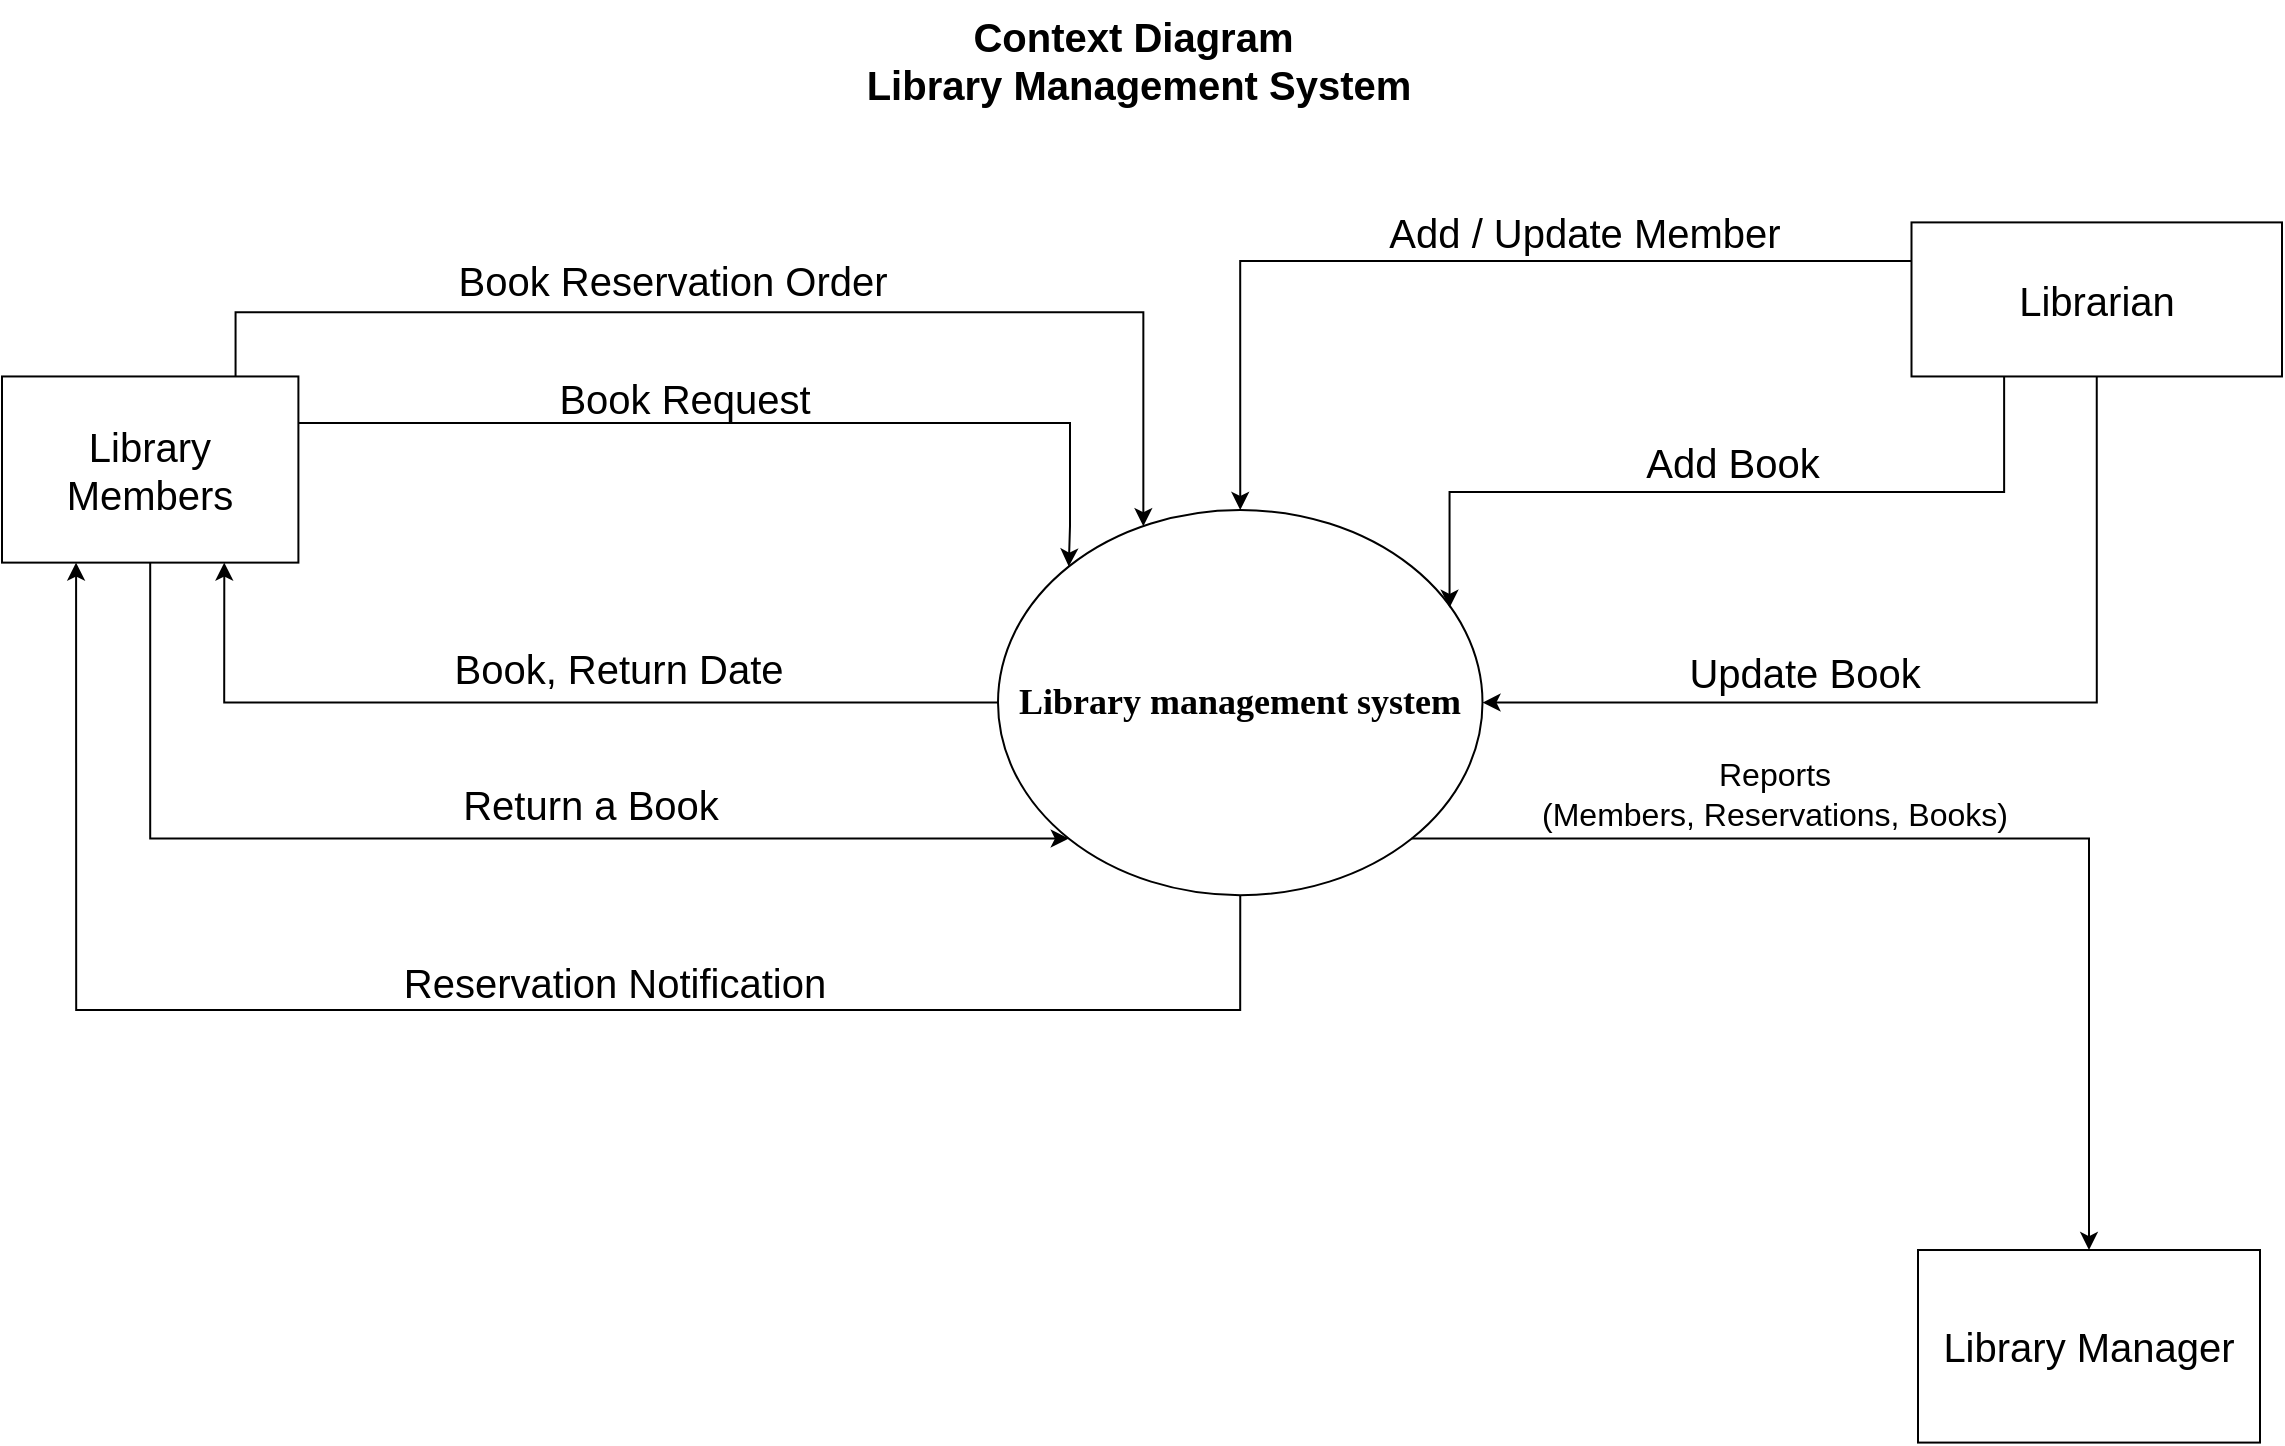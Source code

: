 <mxfile version="23.1.5" type="device">
  <diagram name="Page-1" id="qPSxW7D2yFV_Xe5P6E8P">
    <mxGraphModel dx="1760" dy="1084" grid="0" gridSize="10" guides="1" tooltips="1" connect="1" arrows="1" fold="1" page="1" pageScale="1" pageWidth="1169" pageHeight="827" math="0" shadow="0">
      <root>
        <mxCell id="0" />
        <mxCell id="1" parent="0" />
        <mxCell id="O3pePAC8wXpVwLeQrTAs-2" value="Context Diagram&amp;nbsp;&lt;br style=&quot;font-size: 20px;&quot;&gt;Library Management System" style="text;html=1;align=center;verticalAlign=middle;resizable=0;points=[];autosize=1;strokeColor=none;fillColor=none;fontStyle=1;fontSize=20;" vertex="1" parent="1">
          <mxGeometry x="440" y="70" width="290" height="60" as="geometry" />
        </mxCell>
        <mxCell id="O3pePAC8wXpVwLeQrTAs-4" value="" style="group" vertex="1" connectable="0" parent="1">
          <mxGeometry x="17" y="168" width="1140" height="623.29" as="geometry" />
        </mxCell>
        <mxCell id="XqLzsYDsnyS6kK-KGQqA-3" value="&lt;font style=&quot;font-size: 18px;&quot; face=&quot;Verdana&quot;&gt;&lt;b style=&quot;font-size: 18px;&quot;&gt;Library management system&lt;/b&gt;&lt;/font&gt;" style="ellipse;whiteSpace=wrap;html=1;movable=1;resizable=1;rotatable=1;deletable=1;editable=1;locked=0;connectable=1;container=0;fontSize=18;" parent="O3pePAC8wXpVwLeQrTAs-4" vertex="1">
          <mxGeometry x="498" y="156.997" width="242.25" height="192.575" as="geometry" />
        </mxCell>
        <mxCell id="DH00FvAJnnbW6bKAE-SL-2" style="edgeStyle=orthogonalEdgeStyle;rounded=0;orthogonalLoop=1;jettySize=auto;html=1;exitX=0.5;exitY=1;exitDx=0;exitDy=0;entryX=0;entryY=1;entryDx=0;entryDy=0;" parent="O3pePAC8wXpVwLeQrTAs-4" source="XqLzsYDsnyS6kK-KGQqA-5" target="XqLzsYDsnyS6kK-KGQqA-3" edge="1">
          <mxGeometry relative="1" as="geometry" />
        </mxCell>
        <mxCell id="DAH1wKKM-QWOaFqPa0QI-1" style="edgeStyle=orthogonalEdgeStyle;rounded=0;orthogonalLoop=1;jettySize=auto;html=1;exitX=1;exitY=0.25;exitDx=0;exitDy=0;entryX=0;entryY=0;entryDx=0;entryDy=0;" parent="O3pePAC8wXpVwLeQrTAs-4" source="XqLzsYDsnyS6kK-KGQqA-5" target="XqLzsYDsnyS6kK-KGQqA-3" edge="1">
          <mxGeometry relative="1" as="geometry">
            <Array as="points">
              <mxPoint x="534" y="113" />
              <mxPoint x="534" y="165" />
            </Array>
          </mxGeometry>
        </mxCell>
        <mxCell id="XqLzsYDsnyS6kK-KGQqA-5" value="&lt;font style=&quot;font-size: 20px;&quot;&gt;Library Members&lt;br style=&quot;font-size: 20px;&quot;&gt;&lt;/font&gt;" style="rounded=0;whiteSpace=wrap;html=1;container=0;fontSize=20;" parent="O3pePAC8wXpVwLeQrTAs-4" vertex="1">
          <mxGeometry y="90.228" width="148.2" height="93.078" as="geometry" />
        </mxCell>
        <mxCell id="PlGmfiSZm8DJ5U56nJp8-26" style="edgeStyle=orthogonalEdgeStyle;rounded=0;orthogonalLoop=1;jettySize=auto;html=1;exitX=0;exitY=0.25;exitDx=0;exitDy=0;entryX=0.5;entryY=0;entryDx=0;entryDy=0;" parent="O3pePAC8wXpVwLeQrTAs-4" source="PlGmfiSZm8DJ5U56nJp8-3" target="XqLzsYDsnyS6kK-KGQqA-3" edge="1">
          <mxGeometry relative="1" as="geometry" />
        </mxCell>
        <mxCell id="PlGmfiSZm8DJ5U56nJp8-30" style="edgeStyle=orthogonalEdgeStyle;rounded=0;orthogonalLoop=1;jettySize=auto;html=1;exitX=0.5;exitY=1;exitDx=0;exitDy=0;entryX=1;entryY=0.5;entryDx=0;entryDy=0;" parent="O3pePAC8wXpVwLeQrTAs-4" source="PlGmfiSZm8DJ5U56nJp8-3" target="XqLzsYDsnyS6kK-KGQqA-3" edge="1">
          <mxGeometry relative="1" as="geometry" />
        </mxCell>
        <mxCell id="PlGmfiSZm8DJ5U56nJp8-3" value="&lt;font style=&quot;font-size: 20px;&quot;&gt;Librarian&lt;br style=&quot;font-size: 20px;&quot;&gt;&lt;/font&gt;" style="rounded=0;whiteSpace=wrap;html=1;container=0;fontSize=20;" parent="O3pePAC8wXpVwLeQrTAs-4" vertex="1">
          <mxGeometry x="954.75" y="13.198" width="185.25" height="77.03" as="geometry" />
        </mxCell>
        <mxCell id="PlGmfiSZm8DJ5U56nJp8-5" value="&lt;font style=&quot;font-size: 20px;&quot;&gt;&lt;font style=&quot;font-size: 20px;&quot;&gt;Book Request&lt;/font&gt;&lt;br style=&quot;font-size: 20px;&quot;&gt;&lt;/font&gt;" style="text;html=1;align=center;verticalAlign=middle;resizable=0;points=[];autosize=1;strokeColor=none;fillColor=none;rotation=0;container=0;fontSize=20;" parent="O3pePAC8wXpVwLeQrTAs-4" vertex="1">
          <mxGeometry x="269.004" y="83.003" width="144" height="36" as="geometry" />
        </mxCell>
        <mxCell id="PlGmfiSZm8DJ5U56nJp8-17" value="Book, Return Date" style="text;html=1;align=center;verticalAlign=middle;resizable=0;points=[];autosize=1;strokeColor=none;fillColor=none;container=0;fontSize=20;" parent="O3pePAC8wXpVwLeQrTAs-4" vertex="1">
          <mxGeometry x="212.997" y="215.999" width="190" height="40" as="geometry" />
        </mxCell>
        <mxCell id="PlGmfiSZm8DJ5U56nJp8-27" value="Add / Update Member" style="text;html=1;align=center;verticalAlign=middle;resizable=0;points=[];autosize=1;strokeColor=none;fillColor=none;container=0;fontSize=20;" parent="O3pePAC8wXpVwLeQrTAs-4" vertex="1">
          <mxGeometry x="683.538" width="214" height="36" as="geometry" />
        </mxCell>
        <mxCell id="PlGmfiSZm8DJ5U56nJp8-34" value="&lt;font style=&quot;font-size: 16px;&quot;&gt;Reports&lt;br style=&quot;font-size: 16px;&quot;&gt;(Members, Reservations, Books)&lt;/font&gt;" style="text;html=1;align=center;verticalAlign=middle;resizable=0;points=[];autosize=1;strokeColor=none;fillColor=none;container=0;fontSize=16;" parent="O3pePAC8wXpVwLeQrTAs-4" vertex="1">
          <mxGeometry x="760.247" y="274.003" width="251" height="50" as="geometry" />
        </mxCell>
        <mxCell id="DH00FvAJnnbW6bKAE-SL-3" value="Return a Book" style="text;html=1;align=center;verticalAlign=middle;resizable=0;points=[];autosize=1;strokeColor=none;fillColor=none;container=0;fontSize=20;" parent="O3pePAC8wXpVwLeQrTAs-4" vertex="1">
          <mxGeometry x="219.004" y="284.005" width="150" height="40" as="geometry" />
        </mxCell>
        <mxCell id="DAH1wKKM-QWOaFqPa0QI-4" style="edgeStyle=orthogonalEdgeStyle;rounded=0;orthogonalLoop=1;jettySize=auto;html=1;exitX=0.5;exitY=1;exitDx=0;exitDy=0;entryX=0.25;entryY=1;entryDx=0;entryDy=0;" parent="O3pePAC8wXpVwLeQrTAs-4" source="XqLzsYDsnyS6kK-KGQqA-3" target="XqLzsYDsnyS6kK-KGQqA-5" edge="1">
          <mxGeometry relative="1" as="geometry">
            <Array as="points">
              <mxPoint x="619" y="407" />
              <mxPoint x="37" y="407" />
            </Array>
          </mxGeometry>
        </mxCell>
        <mxCell id="DH00FvAJnnbW6bKAE-SL-4" style="edgeStyle=orthogonalEdgeStyle;rounded=0;orthogonalLoop=1;jettySize=auto;html=1;exitX=0;exitY=0.5;exitDx=0;exitDy=0;entryX=0.75;entryY=1;entryDx=0;entryDy=0;" parent="O3pePAC8wXpVwLeQrTAs-4" source="XqLzsYDsnyS6kK-KGQqA-3" target="XqLzsYDsnyS6kK-KGQqA-5" edge="1">
          <mxGeometry relative="1" as="geometry">
            <mxPoint x="128.25" y="186.515" as="targetPoint" />
          </mxGeometry>
        </mxCell>
        <mxCell id="DH00FvAJnnbW6bKAE-SL-7" value="Book Reservation Order" style="text;html=1;align=center;verticalAlign=middle;resizable=0;points=[];autosize=1;strokeColor=none;fillColor=none;container=0;fontSize=20;" parent="O3pePAC8wXpVwLeQrTAs-4" vertex="1">
          <mxGeometry x="215.15" y="21.647" width="240" height="40" as="geometry" />
        </mxCell>
        <mxCell id="DH00FvAJnnbW6bKAE-SL-8" style="edgeStyle=elbowEdgeStyle;rounded=0;orthogonalLoop=1;jettySize=auto;elbow=vertical;html=1;exitX=0.788;exitY=-0.002;exitDx=0;exitDy=0;entryX=0.3;entryY=0.042;entryDx=0;entryDy=0;entryPerimeter=0;exitPerimeter=0;" parent="O3pePAC8wXpVwLeQrTAs-4" source="XqLzsYDsnyS6kK-KGQqA-5" target="XqLzsYDsnyS6kK-KGQqA-3" edge="1">
          <mxGeometry relative="1" as="geometry">
            <mxPoint x="198.075" y="149.605" as="sourcePoint" />
            <mxPoint x="574.275" y="138.372" as="targetPoint" />
            <Array as="points">
              <mxPoint x="384.75" y="58.132" />
              <mxPoint x="470.25" y="58.132" />
              <mxPoint x="470.25" y="58.132" />
            </Array>
          </mxGeometry>
        </mxCell>
        <mxCell id="DH00FvAJnnbW6bKAE-SL-9" value="&lt;font style=&quot;font-size: 20px;&quot;&gt;Library Manager&lt;/font&gt;" style="rounded=0;whiteSpace=wrap;html=1;container=0;fontSize=13;" parent="O3pePAC8wXpVwLeQrTAs-4" vertex="1">
          <mxGeometry x="958" y="527.003" width="171" height="96.287" as="geometry" />
        </mxCell>
        <mxCell id="DAH1wKKM-QWOaFqPa0QI-3" style="edgeStyle=orthogonalEdgeStyle;rounded=0;orthogonalLoop=1;jettySize=auto;html=1;exitX=1;exitY=1;exitDx=0;exitDy=0;entryX=0.5;entryY=0;entryDx=0;entryDy=0;" parent="O3pePAC8wXpVwLeQrTAs-4" source="XqLzsYDsnyS6kK-KGQqA-3" target="DH00FvAJnnbW6bKAE-SL-9" edge="1">
          <mxGeometry relative="1" as="geometry" />
        </mxCell>
        <mxCell id="DH00FvAJnnbW6bKAE-SL-11" style="edgeStyle=elbowEdgeStyle;rounded=0;orthogonalLoop=1;jettySize=auto;elbow=vertical;html=1;exitX=0.25;exitY=1;exitDx=0;exitDy=0;entryX=0.932;entryY=0.254;entryDx=0;entryDy=0;entryPerimeter=0;" parent="O3pePAC8wXpVwLeQrTAs-4" source="PlGmfiSZm8DJ5U56nJp8-3" target="XqLzsYDsnyS6kK-KGQqA-3" edge="1">
          <mxGeometry relative="1" as="geometry" />
        </mxCell>
        <mxCell id="DAH1wKKM-QWOaFqPa0QI-5" value="Reservation Notification" style="text;html=1;align=center;verticalAlign=middle;resizable=0;points=[];autosize=1;strokeColor=none;fillColor=none;fontSize=20;" parent="O3pePAC8wXpVwLeQrTAs-4" vertex="1">
          <mxGeometry x="191" y="375" width="229" height="36" as="geometry" />
        </mxCell>
        <mxCell id="DAH1wKKM-QWOaFqPa0QI-6" value="Update Book" style="text;html=1;align=center;verticalAlign=middle;resizable=0;points=[];autosize=1;strokeColor=none;fillColor=none;container=0;fontSize=20;" parent="O3pePAC8wXpVwLeQrTAs-4" vertex="1">
          <mxGeometry x="833.998" y="220" width="134" height="36" as="geometry" />
        </mxCell>
        <mxCell id="XZeM-M_cUiclc3aZlOUi-1" value="Add Book" style="text;html=1;align=center;verticalAlign=middle;resizable=0;points=[];autosize=1;strokeColor=none;fillColor=none;container=0;fontSize=20;" parent="O3pePAC8wXpVwLeQrTAs-4" vertex="1">
          <mxGeometry x="812.998" y="115" width="105" height="36" as="geometry" />
        </mxCell>
      </root>
    </mxGraphModel>
  </diagram>
</mxfile>
